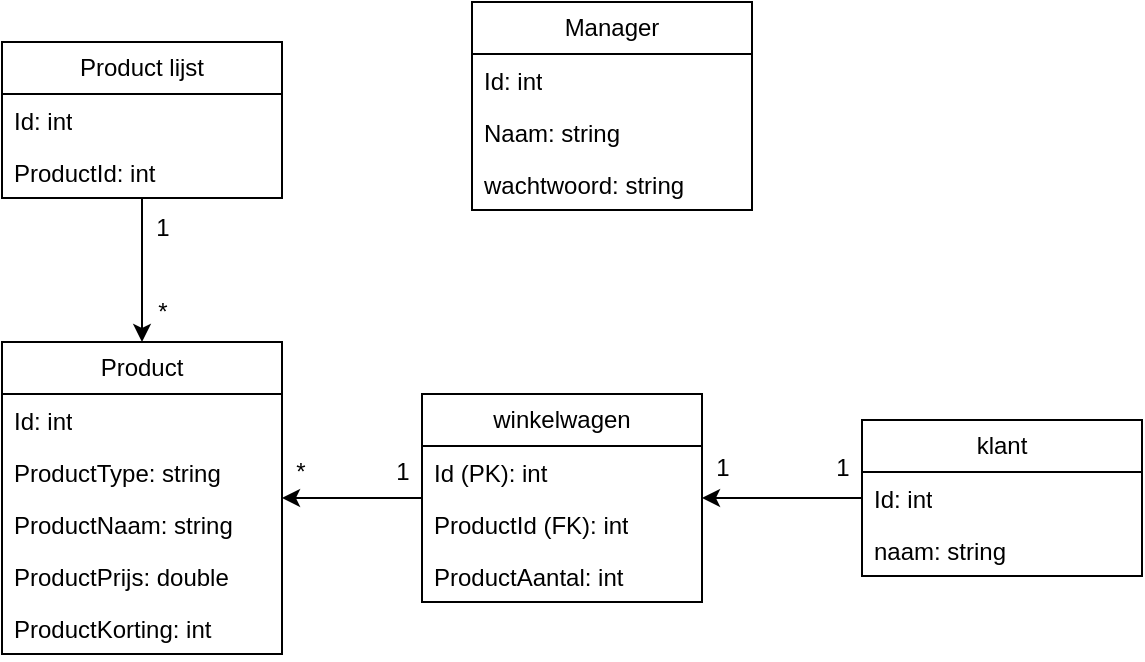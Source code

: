 <mxfile version="22.0.3" type="device">
  <diagram name="Pagina-1" id="bB9UQq3Zw3dqeKX-BtgE">
    <mxGraphModel dx="780" dy="496" grid="1" gridSize="10" guides="1" tooltips="1" connect="1" arrows="1" fold="1" page="1" pageScale="1" pageWidth="827" pageHeight="1169" math="0" shadow="0">
      <root>
        <mxCell id="0" />
        <mxCell id="1" parent="0" />
        <mxCell id="USZbFLbyXgK7UohhQ6f1-1" value="Product" style="swimlane;fontStyle=0;childLayout=stackLayout;horizontal=1;startSize=26;fillColor=none;horizontalStack=0;resizeParent=1;resizeParentMax=0;resizeLast=0;collapsible=1;marginBottom=0;whiteSpace=wrap;html=1;" parent="1" vertex="1">
          <mxGeometry x="250" y="220" width="140" height="156" as="geometry" />
        </mxCell>
        <mxCell id="USZbFLbyXgK7UohhQ6f1-2" value="Id: int" style="text;strokeColor=none;fillColor=none;align=left;verticalAlign=top;spacingLeft=4;spacingRight=4;overflow=hidden;rotatable=0;points=[[0,0.5],[1,0.5]];portConstraint=eastwest;whiteSpace=wrap;html=1;" parent="USZbFLbyXgK7UohhQ6f1-1" vertex="1">
          <mxGeometry y="26" width="140" height="26" as="geometry" />
        </mxCell>
        <mxCell id="USZbFLbyXgK7UohhQ6f1-3" value="ProductType: string" style="text;strokeColor=none;fillColor=none;align=left;verticalAlign=top;spacingLeft=4;spacingRight=4;overflow=hidden;rotatable=0;points=[[0,0.5],[1,0.5]];portConstraint=eastwest;whiteSpace=wrap;html=1;" parent="USZbFLbyXgK7UohhQ6f1-1" vertex="1">
          <mxGeometry y="52" width="140" height="26" as="geometry" />
        </mxCell>
        <mxCell id="USZbFLbyXgK7UohhQ6f1-4" value="ProductNaam: string" style="text;strokeColor=none;fillColor=none;align=left;verticalAlign=top;spacingLeft=4;spacingRight=4;overflow=hidden;rotatable=0;points=[[0,0.5],[1,0.5]];portConstraint=eastwest;whiteSpace=wrap;html=1;" parent="USZbFLbyXgK7UohhQ6f1-1" vertex="1">
          <mxGeometry y="78" width="140" height="26" as="geometry" />
        </mxCell>
        <mxCell id="USZbFLbyXgK7UohhQ6f1-5" value="ProductPrijs: double" style="text;strokeColor=none;fillColor=none;align=left;verticalAlign=top;spacingLeft=4;spacingRight=4;overflow=hidden;rotatable=0;points=[[0,0.5],[1,0.5]];portConstraint=eastwest;whiteSpace=wrap;html=1;" parent="USZbFLbyXgK7UohhQ6f1-1" vertex="1">
          <mxGeometry y="104" width="140" height="26" as="geometry" />
        </mxCell>
        <mxCell id="USZbFLbyXgK7UohhQ6f1-6" value="ProductKorting: int" style="text;strokeColor=none;fillColor=none;align=left;verticalAlign=top;spacingLeft=4;spacingRight=4;overflow=hidden;rotatable=0;points=[[0,0.5],[1,0.5]];portConstraint=eastwest;whiteSpace=wrap;html=1;" parent="USZbFLbyXgK7UohhQ6f1-1" vertex="1">
          <mxGeometry y="130" width="140" height="26" as="geometry" />
        </mxCell>
        <mxCell id="USZbFLbyXgK7UohhQ6f1-7" value="winkelwagen" style="swimlane;fontStyle=0;childLayout=stackLayout;horizontal=1;startSize=26;fillColor=none;horizontalStack=0;resizeParent=1;resizeParentMax=0;resizeLast=0;collapsible=1;marginBottom=0;whiteSpace=wrap;html=1;" parent="1" vertex="1">
          <mxGeometry x="460" y="246" width="140" height="104" as="geometry" />
        </mxCell>
        <mxCell id="USZbFLbyXgK7UohhQ6f1-8" value="Id (PK): int" style="text;strokeColor=none;fillColor=none;align=left;verticalAlign=top;spacingLeft=4;spacingRight=4;overflow=hidden;rotatable=0;points=[[0,0.5],[1,0.5]];portConstraint=eastwest;whiteSpace=wrap;html=1;" parent="USZbFLbyXgK7UohhQ6f1-7" vertex="1">
          <mxGeometry y="26" width="140" height="26" as="geometry" />
        </mxCell>
        <mxCell id="USZbFLbyXgK7UohhQ6f1-9" value="ProductId (FK): int" style="text;strokeColor=none;fillColor=none;align=left;verticalAlign=top;spacingLeft=4;spacingRight=4;overflow=hidden;rotatable=0;points=[[0,0.5],[1,0.5]];portConstraint=eastwest;whiteSpace=wrap;html=1;" parent="USZbFLbyXgK7UohhQ6f1-7" vertex="1">
          <mxGeometry y="52" width="140" height="26" as="geometry" />
        </mxCell>
        <mxCell id="USZbFLbyXgK7UohhQ6f1-10" value="ProductAantal: int" style="text;strokeColor=none;fillColor=none;align=left;verticalAlign=top;spacingLeft=4;spacingRight=4;overflow=hidden;rotatable=0;points=[[0,0.5],[1,0.5]];portConstraint=eastwest;whiteSpace=wrap;html=1;" parent="USZbFLbyXgK7UohhQ6f1-7" vertex="1">
          <mxGeometry y="78" width="140" height="26" as="geometry" />
        </mxCell>
        <mxCell id="USZbFLbyXgK7UohhQ6f1-11" value="Manager" style="swimlane;fontStyle=0;childLayout=stackLayout;horizontal=1;startSize=26;fillColor=none;horizontalStack=0;resizeParent=1;resizeParentMax=0;resizeLast=0;collapsible=1;marginBottom=0;whiteSpace=wrap;html=1;" parent="1" vertex="1">
          <mxGeometry x="485" y="50" width="140" height="104" as="geometry" />
        </mxCell>
        <mxCell id="USZbFLbyXgK7UohhQ6f1-12" value="Id: int" style="text;strokeColor=none;fillColor=none;align=left;verticalAlign=top;spacingLeft=4;spacingRight=4;overflow=hidden;rotatable=0;points=[[0,0.5],[1,0.5]];portConstraint=eastwest;whiteSpace=wrap;html=1;" parent="USZbFLbyXgK7UohhQ6f1-11" vertex="1">
          <mxGeometry y="26" width="140" height="26" as="geometry" />
        </mxCell>
        <mxCell id="USZbFLbyXgK7UohhQ6f1-13" value="Naam: string" style="text;strokeColor=none;fillColor=none;align=left;verticalAlign=top;spacingLeft=4;spacingRight=4;overflow=hidden;rotatable=0;points=[[0,0.5],[1,0.5]];portConstraint=eastwest;whiteSpace=wrap;html=1;" parent="USZbFLbyXgK7UohhQ6f1-11" vertex="1">
          <mxGeometry y="52" width="140" height="26" as="geometry" />
        </mxCell>
        <mxCell id="USZbFLbyXgK7UohhQ6f1-14" value="wachtwoord: string" style="text;strokeColor=none;fillColor=none;align=left;verticalAlign=top;spacingLeft=4;spacingRight=4;overflow=hidden;rotatable=0;points=[[0,0.5],[1,0.5]];portConstraint=eastwest;whiteSpace=wrap;html=1;" parent="USZbFLbyXgK7UohhQ6f1-11" vertex="1">
          <mxGeometry y="78" width="140" height="26" as="geometry" />
        </mxCell>
        <mxCell id="USZbFLbyXgK7UohhQ6f1-15" value="Product lijst" style="swimlane;fontStyle=0;childLayout=stackLayout;horizontal=1;startSize=26;fillColor=none;horizontalStack=0;resizeParent=1;resizeParentMax=0;resizeLast=0;collapsible=1;marginBottom=0;whiteSpace=wrap;html=1;" parent="1" vertex="1">
          <mxGeometry x="250" y="70" width="140" height="78" as="geometry" />
        </mxCell>
        <mxCell id="USZbFLbyXgK7UohhQ6f1-16" value="Id: int" style="text;strokeColor=none;fillColor=none;align=left;verticalAlign=top;spacingLeft=4;spacingRight=4;overflow=hidden;rotatable=0;points=[[0,0.5],[1,0.5]];portConstraint=eastwest;whiteSpace=wrap;html=1;" parent="USZbFLbyXgK7UohhQ6f1-15" vertex="1">
          <mxGeometry y="26" width="140" height="26" as="geometry" />
        </mxCell>
        <mxCell id="USZbFLbyXgK7UohhQ6f1-17" value="ProductId: int" style="text;strokeColor=none;fillColor=none;align=left;verticalAlign=top;spacingLeft=4;spacingRight=4;overflow=hidden;rotatable=0;points=[[0,0.5],[1,0.5]];portConstraint=eastwest;whiteSpace=wrap;html=1;" parent="USZbFLbyXgK7UohhQ6f1-15" vertex="1">
          <mxGeometry y="52" width="140" height="26" as="geometry" />
        </mxCell>
        <mxCell id="USZbFLbyXgK7UohhQ6f1-19" value="klant" style="swimlane;fontStyle=0;childLayout=stackLayout;horizontal=1;startSize=26;fillColor=none;horizontalStack=0;resizeParent=1;resizeParentMax=0;resizeLast=0;collapsible=1;marginBottom=0;whiteSpace=wrap;html=1;" parent="1" vertex="1">
          <mxGeometry x="680" y="259" width="140" height="78" as="geometry" />
        </mxCell>
        <mxCell id="USZbFLbyXgK7UohhQ6f1-20" value="Id: int" style="text;strokeColor=none;fillColor=none;align=left;verticalAlign=top;spacingLeft=4;spacingRight=4;overflow=hidden;rotatable=0;points=[[0,0.5],[1,0.5]];portConstraint=eastwest;whiteSpace=wrap;html=1;" parent="USZbFLbyXgK7UohhQ6f1-19" vertex="1">
          <mxGeometry y="26" width="140" height="26" as="geometry" />
        </mxCell>
        <mxCell id="USZbFLbyXgK7UohhQ6f1-21" value="naam: string" style="text;strokeColor=none;fillColor=none;align=left;verticalAlign=top;spacingLeft=4;spacingRight=4;overflow=hidden;rotatable=0;points=[[0,0.5],[1,0.5]];portConstraint=eastwest;whiteSpace=wrap;html=1;" parent="USZbFLbyXgK7UohhQ6f1-19" vertex="1">
          <mxGeometry y="52" width="140" height="26" as="geometry" />
        </mxCell>
        <mxCell id="da3MvefWMzudWC_Ngoqc-1" value="" style="endArrow=classic;html=1;rounded=0;endFill=1;" parent="1" source="USZbFLbyXgK7UohhQ6f1-7" target="USZbFLbyXgK7UohhQ6f1-1" edge="1">
          <mxGeometry width="50" height="50" relative="1" as="geometry">
            <mxPoint x="460" y="170" as="sourcePoint" />
            <mxPoint x="510" y="120" as="targetPoint" />
          </mxGeometry>
        </mxCell>
        <mxCell id="da3MvefWMzudWC_Ngoqc-3" value="1" style="text;html=1;align=center;verticalAlign=middle;resizable=0;points=[];autosize=1;strokeColor=none;fillColor=none;" parent="1" vertex="1">
          <mxGeometry x="435" y="270" width="30" height="30" as="geometry" />
        </mxCell>
        <mxCell id="da3MvefWMzudWC_Ngoqc-4" value="*" style="text;html=1;align=center;verticalAlign=middle;resizable=0;points=[];autosize=1;strokeColor=none;fillColor=none;" parent="1" vertex="1">
          <mxGeometry x="384" y="270" width="30" height="30" as="geometry" />
        </mxCell>
        <mxCell id="da3MvefWMzudWC_Ngoqc-5" value="" style="endArrow=classic;html=1;rounded=0;" parent="1" source="USZbFLbyXgK7UohhQ6f1-19" target="USZbFLbyXgK7UohhQ6f1-7" edge="1">
          <mxGeometry width="50" height="50" relative="1" as="geometry">
            <mxPoint x="580" y="210" as="sourcePoint" />
            <mxPoint x="630" y="160" as="targetPoint" />
          </mxGeometry>
        </mxCell>
        <mxCell id="da3MvefWMzudWC_Ngoqc-6" value="1" style="text;html=1;align=center;verticalAlign=middle;resizable=0;points=[];autosize=1;strokeColor=none;fillColor=none;" parent="1" vertex="1">
          <mxGeometry x="595" y="268" width="30" height="30" as="geometry" />
        </mxCell>
        <mxCell id="da3MvefWMzudWC_Ngoqc-7" value="1" style="text;html=1;align=center;verticalAlign=middle;resizable=0;points=[];autosize=1;strokeColor=none;fillColor=none;" parent="1" vertex="1">
          <mxGeometry x="655" y="268" width="30" height="30" as="geometry" />
        </mxCell>
        <mxCell id="da3MvefWMzudWC_Ngoqc-8" value="" style="endArrow=classic;html=1;rounded=0;" parent="1" source="USZbFLbyXgK7UohhQ6f1-15" target="USZbFLbyXgK7UohhQ6f1-1" edge="1">
          <mxGeometry width="50" height="50" relative="1" as="geometry">
            <mxPoint x="130" y="140" as="sourcePoint" />
            <mxPoint x="180" y="90" as="targetPoint" />
          </mxGeometry>
        </mxCell>
        <mxCell id="da3MvefWMzudWC_Ngoqc-9" value="1" style="text;html=1;align=center;verticalAlign=middle;resizable=0;points=[];autosize=1;strokeColor=none;fillColor=none;" parent="1" vertex="1">
          <mxGeometry x="315" y="148" width="30" height="30" as="geometry" />
        </mxCell>
        <mxCell id="da3MvefWMzudWC_Ngoqc-10" value="*" style="text;html=1;align=center;verticalAlign=middle;resizable=0;points=[];autosize=1;strokeColor=none;fillColor=none;" parent="1" vertex="1">
          <mxGeometry x="315" y="190" width="30" height="30" as="geometry" />
        </mxCell>
      </root>
    </mxGraphModel>
  </diagram>
</mxfile>
